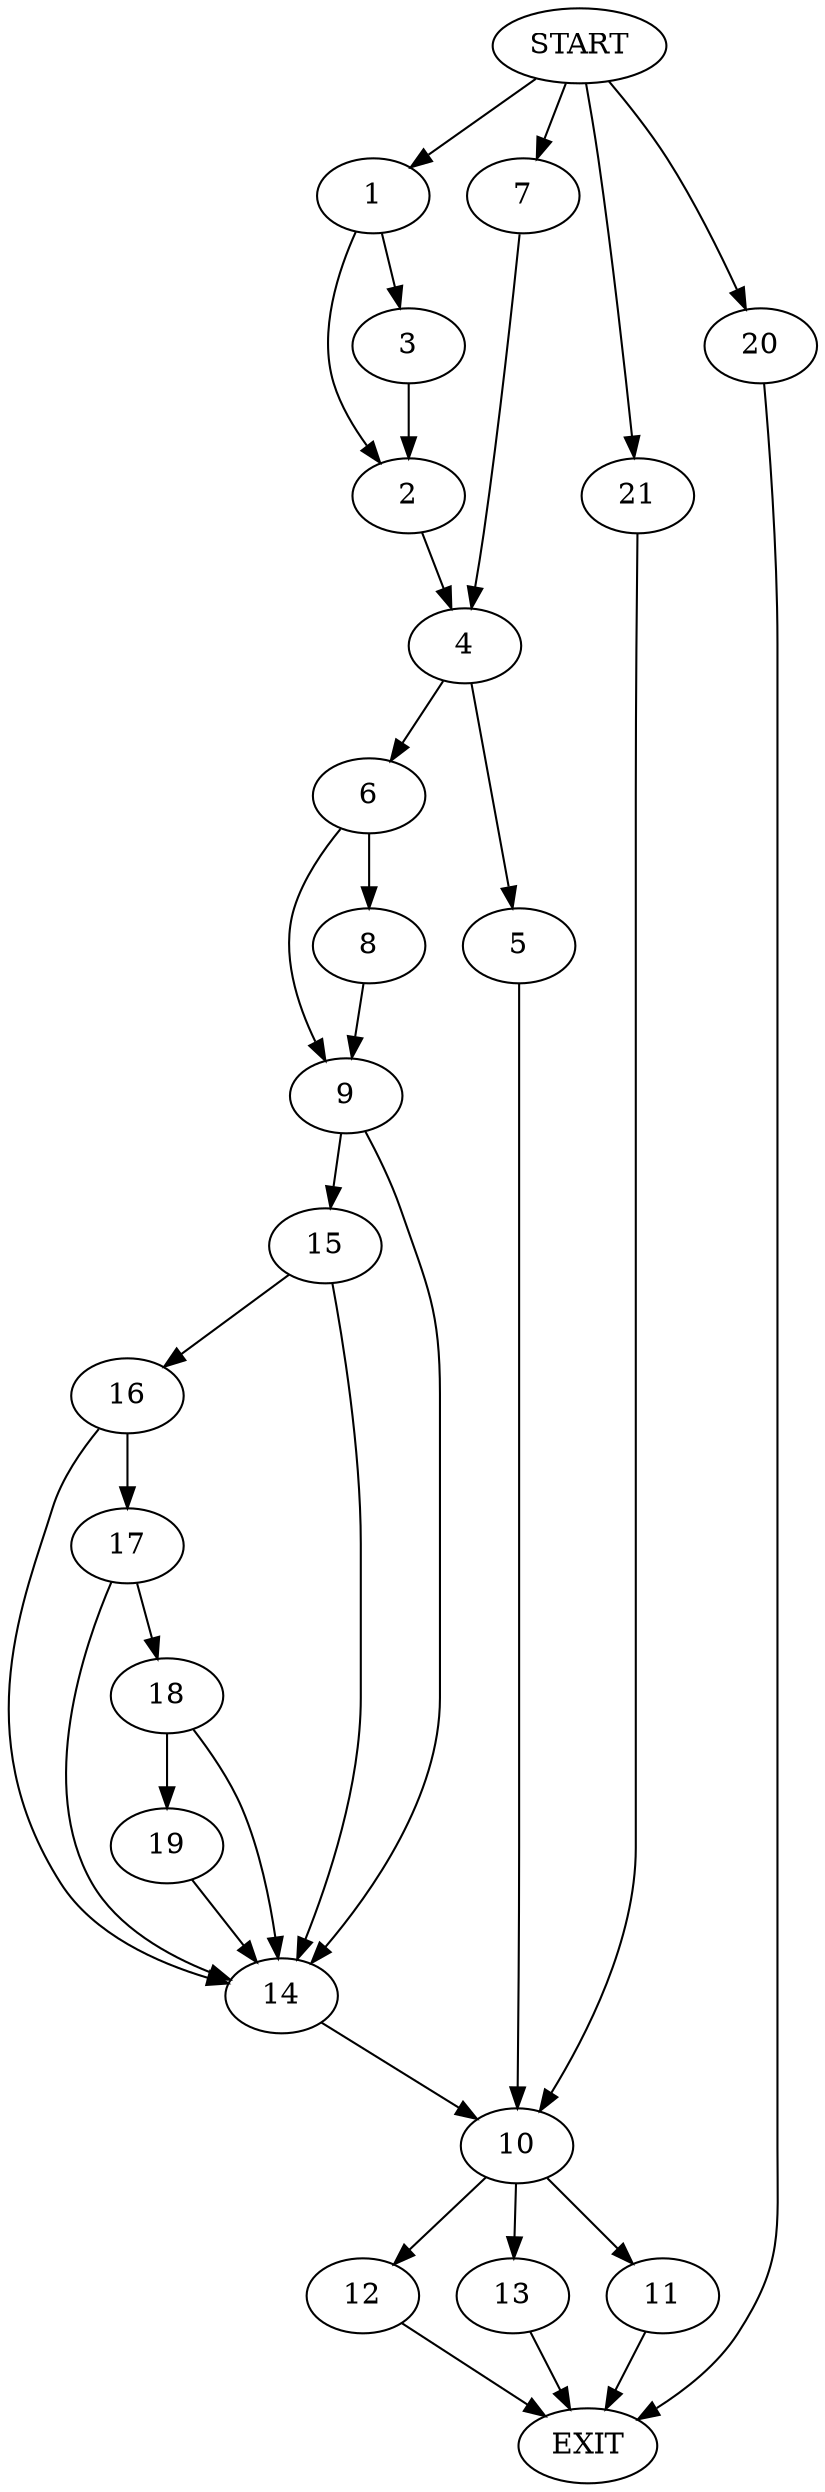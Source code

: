 digraph {
0 [label="START"]
22 [label="EXIT"]
0 -> 1
1 -> 2
1 -> 3
2 -> 4
3 -> 2
4 -> 5
4 -> 6
0 -> 7
7 -> 4
6 -> 8
6 -> 9
5 -> 10
10 -> 11
10 -> 12
10 -> 13
13 -> 22
8 -> 9
9 -> 14
9 -> 15
14 -> 10
15 -> 14
15 -> 16
16 -> 14
16 -> 17
17 -> 14
17 -> 18
18 -> 14
18 -> 19
19 -> 14
11 -> 22
0 -> 20
20 -> 22
0 -> 21
21 -> 10
12 -> 22
}
